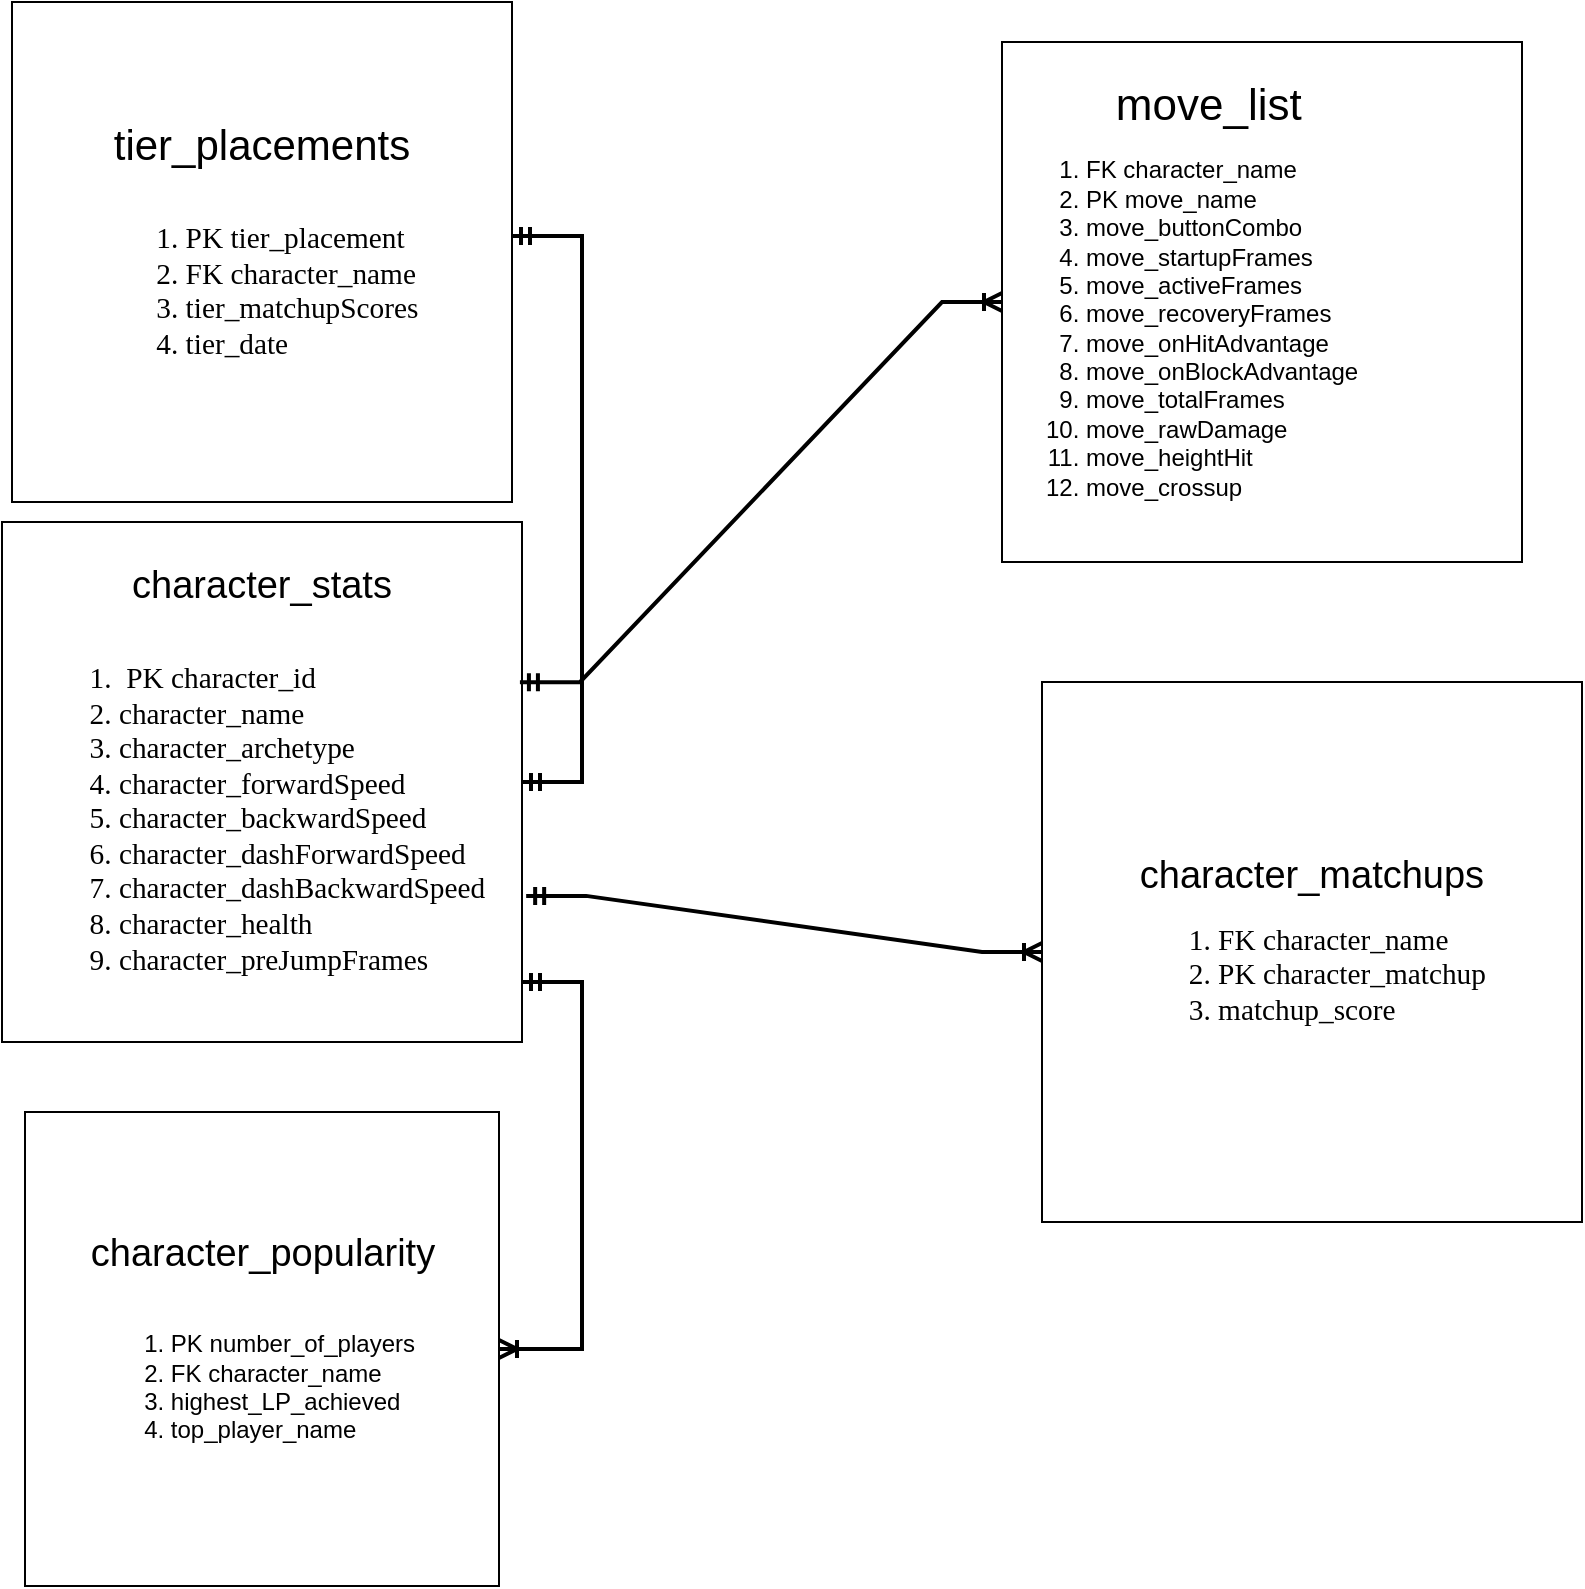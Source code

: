 <mxfile version="22.0.4" type="device">
  <diagram name="Page-1" id="Ir2mnbEKkDCIaxj3xJMn">
    <mxGraphModel dx="1266" dy="803" grid="1" gridSize="10" guides="1" tooltips="1" connect="1" arrows="1" fold="1" page="1" pageScale="1" pageWidth="827" pageHeight="1169" math="0" shadow="0">
      <root>
        <mxCell id="0" />
        <mxCell id="1" parent="0" />
        <mxCell id="TH3GNR_XO7iftzIWNU0B-1" value="&lt;font style=&quot;font-size: 19px;&quot;&gt;character_stats&lt;/font&gt;&lt;br&gt;&lt;br&gt;&lt;div align=&quot;left&quot;&gt;&lt;ol&gt;&lt;li style=&quot;margin:0in;font-family:Calibri;font-size:11.0pt&quot;&gt;&amp;nbsp;PK character_id &lt;br&gt;&lt;/li&gt;&lt;li style=&quot;margin:0in;font-family:Calibri;font-size:11.0pt&quot;&gt;character_name &lt;br&gt;&lt;/li&gt;&lt;li style=&quot;margin:0in;font-family:Calibri;font-size:11.0pt&quot;&gt;character_archetype&lt;br&gt;&lt;/li&gt;&lt;li style=&quot;margin:0in;font-family:Calibri;font-size:11.0pt&quot;&gt;character_forwardSpeed &lt;br&gt;&lt;/li&gt;&lt;li style=&quot;margin:0in;font-family:Calibri;font-size:11.0pt&quot;&gt;character_backwardSpeed &lt;br&gt;&lt;/li&gt;&lt;li style=&quot;margin:0in;font-family:Calibri;font-size:11.0pt&quot;&gt;character_dashForwardSpeed &lt;br&gt;&lt;/li&gt;&lt;li style=&quot;margin:0in;font-family:Calibri;font-size:11.0pt&quot;&gt;character_dashBackwardSpeed &lt;br&gt;&lt;/li&gt;&lt;li style=&quot;margin:0in;font-family:Calibri;font-size:11.0pt&quot;&gt;character_health &lt;br&gt;&lt;/li&gt;&lt;li style=&quot;margin:0in;font-family:Calibri;font-size:11.0pt&quot;&gt;character_preJumpFrames &lt;br&gt;&lt;/li&gt;&lt;/ol&gt;&lt;/div&gt;" style="whiteSpace=wrap;html=1;aspect=fixed;" vertex="1" parent="1">
          <mxGeometry x="20" y="290" width="260" height="260" as="geometry" />
        </mxCell>
        <mxCell id="TH3GNR_XO7iftzIWNU0B-15" value="" style="edgeStyle=entityRelationEdgeStyle;fontSize=12;html=1;endArrow=ERoneToMany;startArrow=ERmandOne;rounded=0;strokeWidth=2;exitX=0.996;exitY=0.308;exitDx=0;exitDy=0;exitPerimeter=0;" edge="1" parent="1" source="TH3GNR_XO7iftzIWNU0B-1" target="TH3GNR_XO7iftzIWNU0B-16">
          <mxGeometry width="100" height="100" relative="1" as="geometry">
            <mxPoint x="300" y="330" as="sourcePoint" />
            <mxPoint x="490" y="250" as="targetPoint" />
          </mxGeometry>
        </mxCell>
        <mxCell id="TH3GNR_XO7iftzIWNU0B-16" value="&lt;div style=&quot;&quot;&gt;&lt;div align=&quot;center&quot;&gt;&lt;span style=&quot;white-space: pre;&quot;&gt;&#x9;&lt;/span&gt;&lt;font style=&quot;font-size: 22px;&quot;&gt;move_list&lt;/font&gt;&lt;br&gt;&lt;/div&gt;&lt;ol&gt;&lt;li&gt;FK character_name&lt;/li&gt;&lt;li&gt;PK move_name &lt;br&gt;&lt;/li&gt;&lt;li&gt;move_buttonCombo&lt;br&gt;&lt;/li&gt;&lt;li&gt;move_startupFrames &lt;br&gt;&lt;/li&gt;&lt;li&gt;move_activeFrames&lt;/li&gt;&lt;li&gt;move_recoveryFrames &lt;br&gt;&lt;/li&gt;&lt;li&gt;move_onHitAdvantage &lt;br&gt;&lt;/li&gt;&lt;li&gt;move_onBlockAdvantage &lt;br&gt;&lt;/li&gt;&lt;li&gt;move_totalFrames&lt;br&gt;&lt;/li&gt;&lt;li&gt;move_rawDamage &lt;br&gt;&lt;/li&gt;&lt;li&gt;move_heightHit &lt;br&gt;&lt;/li&gt;&lt;li&gt;move_crossup &lt;br&gt;&lt;/li&gt;&lt;/ol&gt;&lt;/div&gt;" style="whiteSpace=wrap;html=1;aspect=fixed;align=left;" vertex="1" parent="1">
          <mxGeometry x="520" y="50" width="260" height="260" as="geometry" />
        </mxCell>
        <mxCell id="TH3GNR_XO7iftzIWNU0B-17" value="&lt;font style=&quot;font-size: 21px;&quot;&gt;tier_placements&lt;/font&gt;&lt;br&gt;&lt;div align=&quot;left&quot;&gt;&lt;br&gt;&lt;ol&gt;&lt;li style=&quot;margin:0in;font-family:Calibri;font-size:11.0pt&quot;&gt;PK tier_placement &lt;br&gt;&lt;/li&gt;&lt;li style=&quot;margin:0in;font-family:Calibri;font-size:11.0pt&quot;&gt;FK character_name &lt;br&gt;&lt;/li&gt;&lt;li style=&quot;margin:0in;font-family:Calibri;font-size:11.0pt&quot;&gt;tier_matchupScores &lt;br&gt;&lt;/li&gt;&lt;li style=&quot;margin:0in;font-family:Calibri;font-size:11.0pt&quot;&gt;tier_date&lt;br&gt;&lt;/li&gt;&lt;/ol&gt;&lt;/div&gt;" style="whiteSpace=wrap;html=1;aspect=fixed;" vertex="1" parent="1">
          <mxGeometry x="25" y="30" width="250" height="250" as="geometry" />
        </mxCell>
        <mxCell id="TH3GNR_XO7iftzIWNU0B-18" value="&lt;font style=&quot;font-size: 19px;&quot;&gt;character_matchups&lt;/font&gt;&lt;br&gt;&lt;div align=&quot;left&quot;&gt;&lt;ol&gt;&lt;li style=&quot;margin:0in;font-family:Calibri;font-size:11.0pt&quot;&gt;FK character_name &lt;br&gt;&lt;/li&gt;&lt;li style=&quot;margin:0in;font-family:Calibri;font-size:11.0pt&quot;&gt;PK character_matchup &lt;br&gt;&lt;/li&gt;&lt;li style=&quot;margin:0in;font-family:Calibri;font-size:11.0pt&quot;&gt;matchup_score &lt;br&gt;&lt;/li&gt;&lt;/ol&gt;&lt;/div&gt;" style="whiteSpace=wrap;html=1;aspect=fixed;" vertex="1" parent="1">
          <mxGeometry x="540" y="370" width="270" height="270" as="geometry" />
        </mxCell>
        <mxCell id="TH3GNR_XO7iftzIWNU0B-19" value="" style="edgeStyle=entityRelationEdgeStyle;fontSize=12;html=1;endArrow=ERmandOne;startArrow=ERmandOne;rounded=0;jumpSize=6;strokeWidth=2;entryX=1;entryY=0.468;entryDx=0;entryDy=0;entryPerimeter=0;" edge="1" parent="1" source="TH3GNR_XO7iftzIWNU0B-1" target="TH3GNR_XO7iftzIWNU0B-17">
          <mxGeometry width="100" height="100" relative="1" as="geometry">
            <mxPoint x="290" y="340" as="sourcePoint" />
            <mxPoint x="260" y="75" as="targetPoint" />
            <Array as="points">
              <mxPoint x="290" y="350" />
              <mxPoint x="425.95" y="455.5" />
              <mxPoint x="450" y="610" />
              <mxPoint x="460" y="630" />
              <mxPoint x="360.95" y="575.5" />
              <mxPoint x="470.95" y="675.5" />
              <mxPoint x="440.95" y="628" />
              <mxPoint x="490.95" y="805.5" />
              <mxPoint x="480.95" y="715.5" />
              <mxPoint x="250.95" y="595.5" />
              <mxPoint x="330.95" y="575.5" />
            </Array>
          </mxGeometry>
        </mxCell>
        <mxCell id="TH3GNR_XO7iftzIWNU0B-20" value="" style="edgeStyle=entityRelationEdgeStyle;fontSize=12;html=1;endArrow=ERoneToMany;startArrow=ERmandOne;rounded=0;strokeWidth=2;entryX=0;entryY=0.5;entryDx=0;entryDy=0;exitX=1.008;exitY=0.719;exitDx=0;exitDy=0;exitPerimeter=0;" edge="1" parent="1" source="TH3GNR_XO7iftzIWNU0B-1" target="TH3GNR_XO7iftzIWNU0B-18">
          <mxGeometry width="100" height="100" relative="1" as="geometry">
            <mxPoint x="290" y="480" as="sourcePoint" />
            <mxPoint x="280" y="780" as="targetPoint" />
          </mxGeometry>
        </mxCell>
        <mxCell id="TH3GNR_XO7iftzIWNU0B-22" value="&lt;div&gt;&lt;font style=&quot;font-size: 19px;&quot;&gt;character_popularity&lt;/font&gt;&lt;/div&gt;&lt;div&gt;&lt;br&gt;&lt;/div&gt;&lt;div align=&quot;left&quot;&gt;&lt;ol&gt;&lt;li&gt;PK number_of_players &lt;br&gt;&lt;/li&gt;&lt;li&gt;FK character_name&lt;br&gt;&lt;/li&gt;&lt;li&gt;highest_LP_achieved &lt;br&gt;&lt;/li&gt;&lt;li&gt;top_player_name&lt;br&gt;&lt;/li&gt;&lt;/ol&gt;&lt;/div&gt;" style="whiteSpace=wrap;html=1;aspect=fixed;" vertex="1" parent="1">
          <mxGeometry x="31.5" y="585" width="237" height="237" as="geometry" />
        </mxCell>
        <mxCell id="TH3GNR_XO7iftzIWNU0B-23" value="" style="edgeStyle=entityRelationEdgeStyle;fontSize=12;html=1;endArrow=ERoneToMany;startArrow=ERmandOne;rounded=0;strokeWidth=2;exitX=1.038;exitY=0.962;exitDx=0;exitDy=0;exitPerimeter=0;" edge="1" parent="1" target="TH3GNR_XO7iftzIWNU0B-22">
          <mxGeometry width="100" height="100" relative="1" as="geometry">
            <mxPoint x="280.0" y="520.0" as="sourcePoint" />
            <mxPoint x="258.62" y="683.38" as="targetPoint" />
          </mxGeometry>
        </mxCell>
      </root>
    </mxGraphModel>
  </diagram>
</mxfile>
